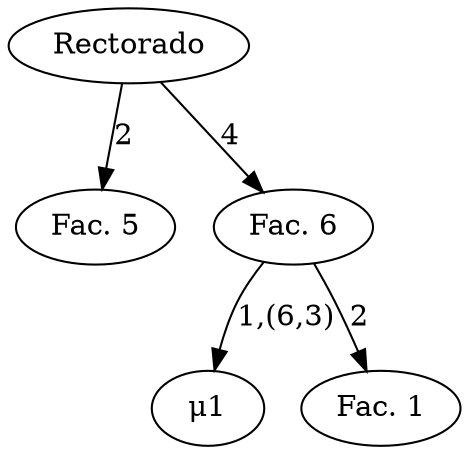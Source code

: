 digraph G {
        m1 [label="&mu;1"];
        
        Rectorado -> "Fac. 5" [label="2"];
        Rectorado -> "Fac. 6" [label="4"];
        
        "Fac. 6" -> "Fac. 1" [label="2"];
        "Fac. 6"  -> m1 [label="1,(6,3)"];
}
